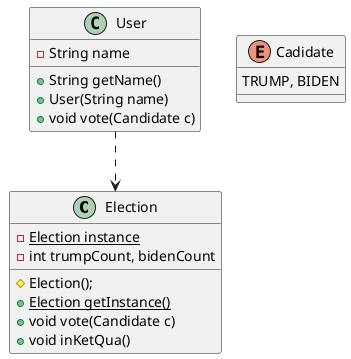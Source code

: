 @startuml
'https://plantuml.com/sequence-diagram

class Election{
    -{static} Election instance
    - int trumpCount, bidenCount
    # Election();
    +{static} Election getInstance()
    + void vote(Candidate c)
    + void inKetQua()
}

class User{
    - String name
    + String getName()
    + User(String name)
    + void vote(Candidate c)
}

enum Cadidate{
    TRUMP, BIDEN
}

User ..> Election

@enduml